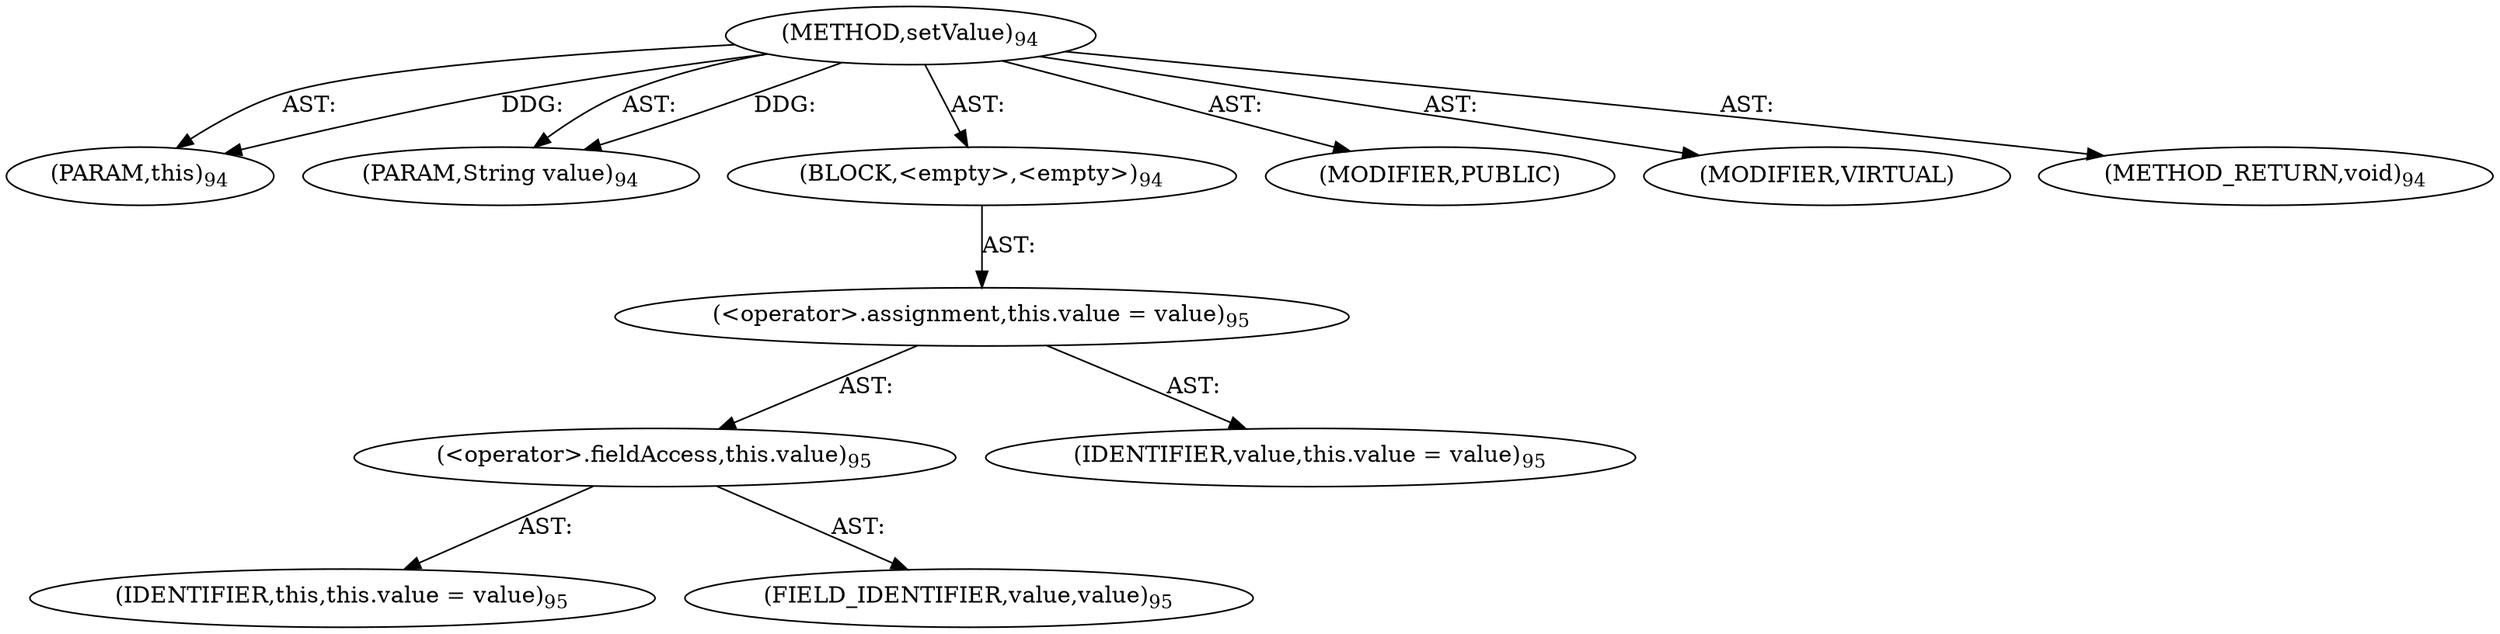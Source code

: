 digraph "setValue" {  
"111669149697" [label = <(METHOD,setValue)<SUB>94</SUB>> ]
"115964116993" [label = <(PARAM,this)<SUB>94</SUB>> ]
"115964116998" [label = <(PARAM,String value)<SUB>94</SUB>> ]
"25769803777" [label = <(BLOCK,&lt;empty&gt;,&lt;empty&gt;)<SUB>94</SUB>> ]
"30064771074" [label = <(&lt;operator&gt;.assignment,this.value = value)<SUB>95</SUB>> ]
"30064771075" [label = <(&lt;operator&gt;.fieldAccess,this.value)<SUB>95</SUB>> ]
"68719476737" [label = <(IDENTIFIER,this,this.value = value)<SUB>95</SUB>> ]
"55834574849" [label = <(FIELD_IDENTIFIER,value,value)<SUB>95</SUB>> ]
"68719476745" [label = <(IDENTIFIER,value,this.value = value)<SUB>95</SUB>> ]
"133143986181" [label = <(MODIFIER,PUBLIC)> ]
"133143986182" [label = <(MODIFIER,VIRTUAL)> ]
"128849018881" [label = <(METHOD_RETURN,void)<SUB>94</SUB>> ]
  "111669149697" -> "115964116993"  [ label = "AST: "] 
  "111669149697" -> "115964116998"  [ label = "AST: "] 
  "111669149697" -> "25769803777"  [ label = "AST: "] 
  "111669149697" -> "133143986181"  [ label = "AST: "] 
  "111669149697" -> "133143986182"  [ label = "AST: "] 
  "111669149697" -> "128849018881"  [ label = "AST: "] 
  "25769803777" -> "30064771074"  [ label = "AST: "] 
  "30064771074" -> "30064771075"  [ label = "AST: "] 
  "30064771074" -> "68719476745"  [ label = "AST: "] 
  "30064771075" -> "68719476737"  [ label = "AST: "] 
  "30064771075" -> "55834574849"  [ label = "AST: "] 
  "111669149697" -> "115964116993"  [ label = "DDG: "] 
  "111669149697" -> "115964116998"  [ label = "DDG: "] 
}

